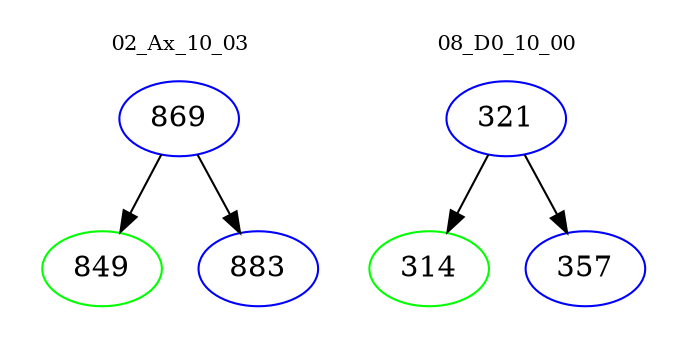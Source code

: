 digraph{
subgraph cluster_0 {
color = white
label = "02_Ax_10_03";
fontsize=10;
T0_869 [label="869", color="blue"]
T0_869 -> T0_849 [color="black"]
T0_849 [label="849", color="green"]
T0_869 -> T0_883 [color="black"]
T0_883 [label="883", color="blue"]
}
subgraph cluster_1 {
color = white
label = "08_D0_10_00";
fontsize=10;
T1_321 [label="321", color="blue"]
T1_321 -> T1_314 [color="black"]
T1_314 [label="314", color="green"]
T1_321 -> T1_357 [color="black"]
T1_357 [label="357", color="blue"]
}
}
